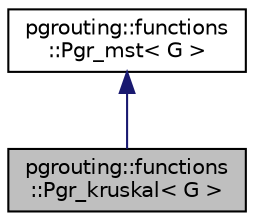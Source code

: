 digraph "pgrouting::functions::Pgr_kruskal&lt; G &gt;"
{
 // LATEX_PDF_SIZE
  edge [fontname="Helvetica",fontsize="10",labelfontname="Helvetica",labelfontsize="10"];
  node [fontname="Helvetica",fontsize="10",shape=record];
  Node1 [label="pgrouting::functions\l::Pgr_kruskal\< G \>",height=0.2,width=0.4,color="black", fillcolor="grey75", style="filled", fontcolor="black",tooltip=" "];
  Node2 -> Node1 [dir="back",color="midnightblue",fontsize="10",style="solid",fontname="Helvetica"];
  Node2 [label="pgrouting::functions\l::Pgr_mst\< G \>",height=0.2,width=0.4,color="black", fillcolor="white", style="filled",URL="$classpgrouting_1_1functions_1_1Pgr__mst.html",tooltip=" "];
}

